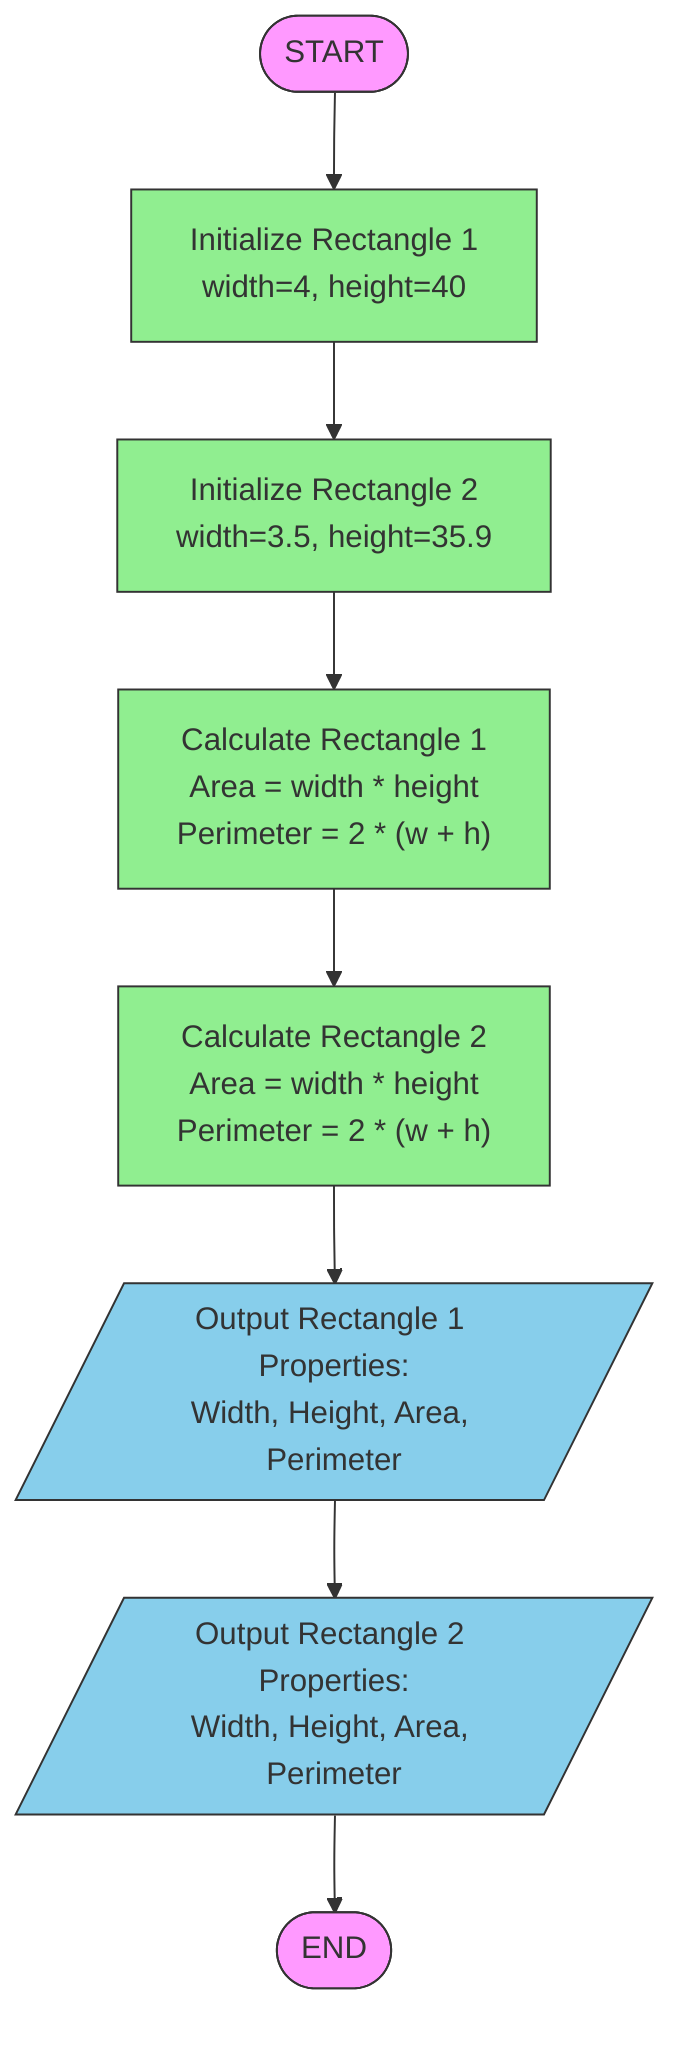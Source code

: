 flowchart TD
    A([START]) --> B["Initialize Rectangle 1
    width=4, height=40"]
    style A fill:#f9f,stroke:#333
    
    B --> C["Initialize Rectangle 2
    width=3.5, height=35.9"]
    style B fill:#90EE90,stroke:#333
    
    C --> D["Calculate Rectangle 1
    Area = width * height
    Perimeter = 2 * (w + h)"]
    style C fill:#90EE90,stroke:#333
    
    D --> E["Calculate Rectangle 2
    Area = width * height
    Perimeter = 2 * (w + h)"]
    style D fill:#90EE90,stroke:#333
    
    E --> F[/Output Rectangle 1 Properties:<br>Width, Height, Area, Perimeter/]
    style E fill:#90EE90,stroke:#333
    
    F --> G[/Output Rectangle 2 Properties:<br>Width, Height, Area, Perimeter/]
    style F fill:#87CEEB,stroke:#333
    
    G --> H([END])
    style G fill:#87CEEB,stroke:#333
    style H fill:#f9f,stroke:#333